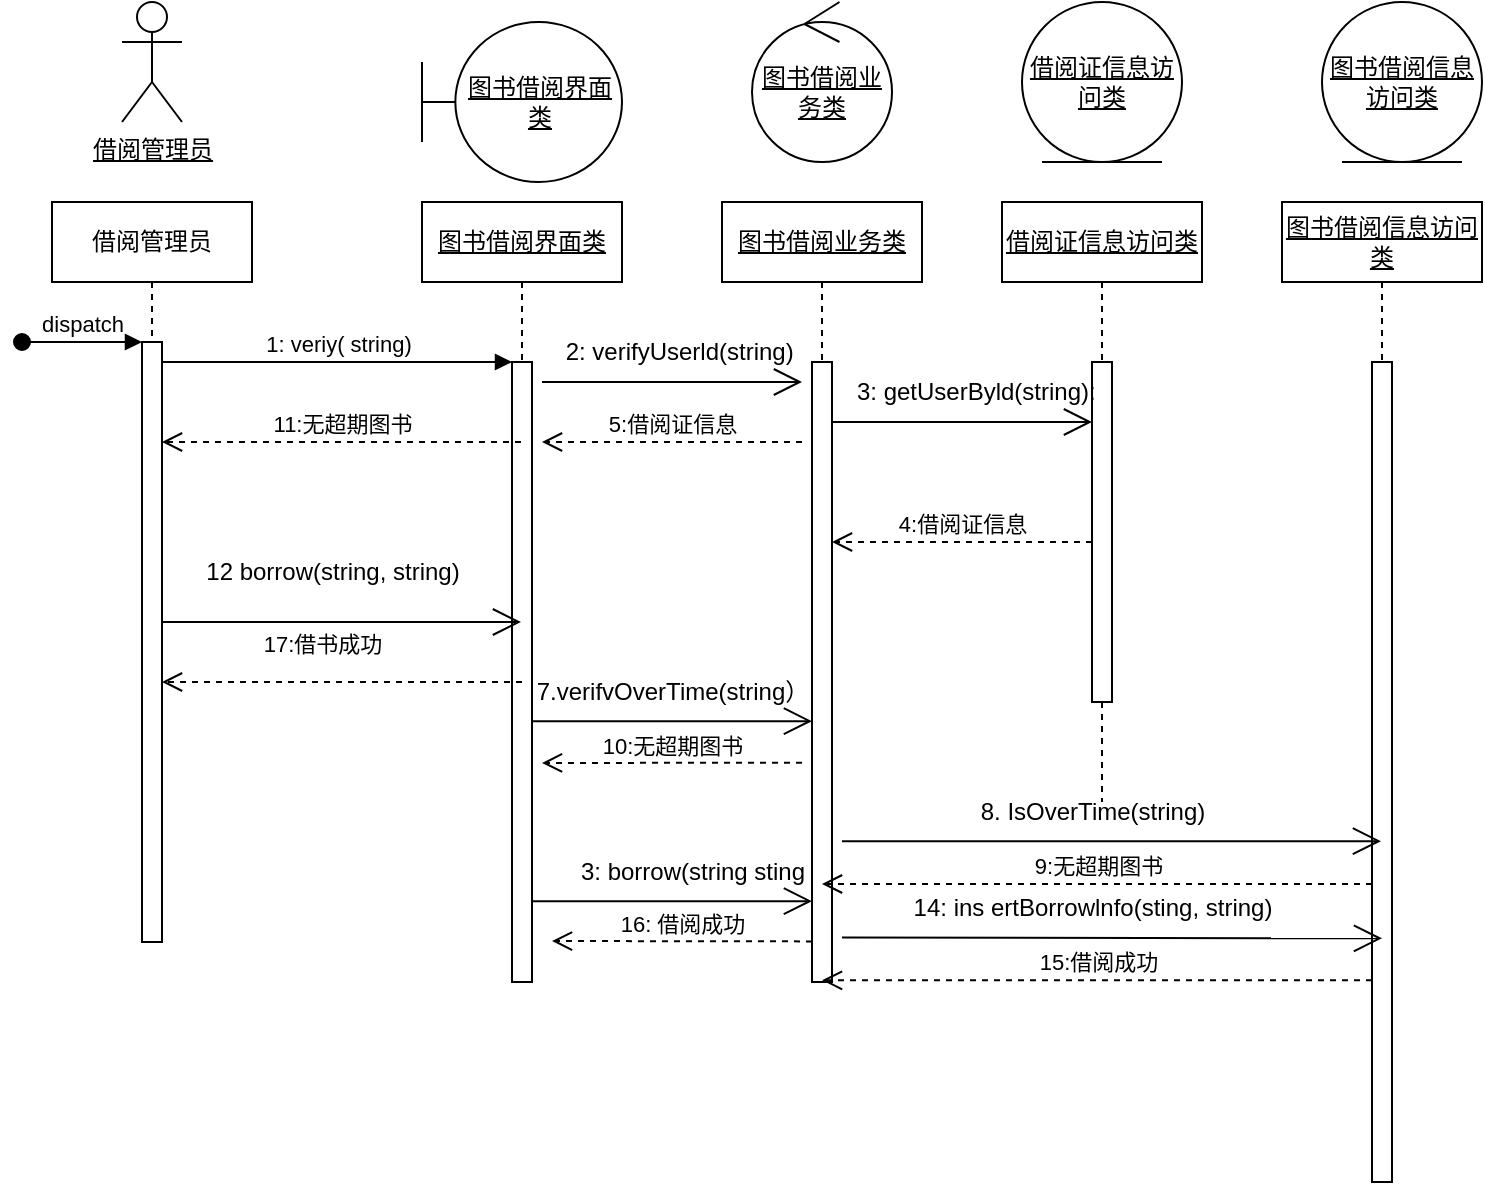 <mxfile version="21.2.1" type="github">
  <diagram name="Page-1" id="2YBvvXClWsGukQMizWep">
    <mxGraphModel dx="1235" dy="1794" grid="1" gridSize="10" guides="1" tooltips="1" connect="1" arrows="1" fold="1" page="1" pageScale="1" pageWidth="850" pageHeight="1100" math="0" shadow="0">
      <root>
        <mxCell id="0" />
        <mxCell id="1" parent="0" />
        <mxCell id="aM9ryv3xv72pqoxQDRHE-1" value="借阅管理员" style="shape=umlLifeline;perimeter=lifelinePerimeter;whiteSpace=wrap;html=1;container=0;dropTarget=0;collapsible=0;recursiveResize=0;outlineConnect=0;portConstraint=eastwest;newEdgeStyle={&quot;edgeStyle&quot;:&quot;elbowEdgeStyle&quot;,&quot;elbow&quot;:&quot;vertical&quot;,&quot;curved&quot;:0,&quot;rounded&quot;:0};" parent="1" vertex="1">
          <mxGeometry x="35" y="40" width="100" height="370" as="geometry" />
        </mxCell>
        <mxCell id="aM9ryv3xv72pqoxQDRHE-2" value="" style="html=1;points=[];perimeter=orthogonalPerimeter;outlineConnect=0;targetShapes=umlLifeline;portConstraint=eastwest;newEdgeStyle={&quot;edgeStyle&quot;:&quot;elbowEdgeStyle&quot;,&quot;elbow&quot;:&quot;vertical&quot;,&quot;curved&quot;:0,&quot;rounded&quot;:0};" parent="aM9ryv3xv72pqoxQDRHE-1" vertex="1">
          <mxGeometry x="45" y="70" width="10" height="300" as="geometry" />
        </mxCell>
        <mxCell id="aM9ryv3xv72pqoxQDRHE-3" value="dispatch" style="html=1;verticalAlign=bottom;startArrow=oval;endArrow=block;startSize=8;edgeStyle=elbowEdgeStyle;elbow=vertical;curved=0;rounded=0;" parent="aM9ryv3xv72pqoxQDRHE-1" target="aM9ryv3xv72pqoxQDRHE-2" edge="1">
          <mxGeometry relative="1" as="geometry">
            <mxPoint x="-15" y="70" as="sourcePoint" />
          </mxGeometry>
        </mxCell>
        <mxCell id="aM9ryv3xv72pqoxQDRHE-5" value="&lt;u&gt;图书借阅界面类&lt;/u&gt;" style="shape=umlLifeline;perimeter=lifelinePerimeter;whiteSpace=wrap;html=1;container=0;dropTarget=0;collapsible=0;recursiveResize=0;outlineConnect=0;portConstraint=eastwest;newEdgeStyle={&quot;edgeStyle&quot;:&quot;elbowEdgeStyle&quot;,&quot;elbow&quot;:&quot;vertical&quot;,&quot;curved&quot;:0,&quot;rounded&quot;:0};" parent="1" vertex="1">
          <mxGeometry x="220" y="40" width="100" height="390" as="geometry" />
        </mxCell>
        <mxCell id="aM9ryv3xv72pqoxQDRHE-6" value="" style="html=1;points=[];perimeter=orthogonalPerimeter;outlineConnect=0;targetShapes=umlLifeline;portConstraint=eastwest;newEdgeStyle={&quot;edgeStyle&quot;:&quot;elbowEdgeStyle&quot;,&quot;elbow&quot;:&quot;vertical&quot;,&quot;curved&quot;:0,&quot;rounded&quot;:0};" parent="aM9ryv3xv72pqoxQDRHE-5" vertex="1">
          <mxGeometry x="45" y="80" width="10" height="310" as="geometry" />
        </mxCell>
        <mxCell id="aM9ryv3xv72pqoxQDRHE-7" value="1: veriy( string)" style="html=1;verticalAlign=bottom;endArrow=block;edgeStyle=elbowEdgeStyle;elbow=vertical;curved=0;rounded=0;" parent="1" source="aM9ryv3xv72pqoxQDRHE-2" target="aM9ryv3xv72pqoxQDRHE-6" edge="1">
          <mxGeometry relative="1" as="geometry">
            <mxPoint x="195" y="130" as="sourcePoint" />
            <Array as="points">
              <mxPoint x="180" y="120" />
            </Array>
          </mxGeometry>
        </mxCell>
        <mxCell id="6Cf08b0dKJRmfkbG8Xst-1" value="&lt;u&gt;图书借阅业务类&lt;/u&gt;" style="shape=umlLifeline;perimeter=lifelinePerimeter;whiteSpace=wrap;html=1;container=0;dropTarget=0;collapsible=0;recursiveResize=0;outlineConnect=0;portConstraint=eastwest;newEdgeStyle={&quot;edgeStyle&quot;:&quot;elbowEdgeStyle&quot;,&quot;elbow&quot;:&quot;vertical&quot;,&quot;curved&quot;:0,&quot;rounded&quot;:0};" vertex="1" parent="1">
          <mxGeometry x="370" y="40" width="100" height="390" as="geometry" />
        </mxCell>
        <mxCell id="6Cf08b0dKJRmfkbG8Xst-2" value="" style="html=1;points=[];perimeter=orthogonalPerimeter;outlineConnect=0;targetShapes=umlLifeline;portConstraint=eastwest;newEdgeStyle={&quot;edgeStyle&quot;:&quot;elbowEdgeStyle&quot;,&quot;elbow&quot;:&quot;vertical&quot;,&quot;curved&quot;:0,&quot;rounded&quot;:0};" vertex="1" parent="6Cf08b0dKJRmfkbG8Xst-1">
          <mxGeometry x="45" y="80" width="10" height="310" as="geometry" />
        </mxCell>
        <mxCell id="6Cf08b0dKJRmfkbG8Xst-3" value="&lt;u&gt;借阅证信息访问类&lt;/u&gt;" style="shape=umlLifeline;perimeter=lifelinePerimeter;whiteSpace=wrap;html=1;container=0;dropTarget=0;collapsible=0;recursiveResize=0;outlineConnect=0;portConstraint=eastwest;newEdgeStyle={&quot;edgeStyle&quot;:&quot;elbowEdgeStyle&quot;,&quot;elbow&quot;:&quot;vertical&quot;,&quot;curved&quot;:0,&quot;rounded&quot;:0};" vertex="1" parent="1">
          <mxGeometry x="510" y="40" width="100" height="300" as="geometry" />
        </mxCell>
        <mxCell id="6Cf08b0dKJRmfkbG8Xst-4" value="" style="html=1;points=[];perimeter=orthogonalPerimeter;outlineConnect=0;targetShapes=umlLifeline;portConstraint=eastwest;newEdgeStyle={&quot;edgeStyle&quot;:&quot;elbowEdgeStyle&quot;,&quot;elbow&quot;:&quot;vertical&quot;,&quot;curved&quot;:0,&quot;rounded&quot;:0};" vertex="1" parent="6Cf08b0dKJRmfkbG8Xst-3">
          <mxGeometry x="45" y="80" width="10" height="170" as="geometry" />
        </mxCell>
        <mxCell id="6Cf08b0dKJRmfkbG8Xst-5" value="&lt;u&gt;图书借阅信息访问类&lt;/u&gt;" style="shape=umlLifeline;perimeter=lifelinePerimeter;whiteSpace=wrap;html=1;container=0;dropTarget=0;collapsible=0;recursiveResize=0;outlineConnect=0;portConstraint=eastwest;newEdgeStyle={&quot;edgeStyle&quot;:&quot;elbowEdgeStyle&quot;,&quot;elbow&quot;:&quot;vertical&quot;,&quot;curved&quot;:0,&quot;rounded&quot;:0};" vertex="1" parent="1">
          <mxGeometry x="650" y="40" width="100" height="490" as="geometry" />
        </mxCell>
        <mxCell id="6Cf08b0dKJRmfkbG8Xst-6" value="" style="html=1;points=[];perimeter=orthogonalPerimeter;outlineConnect=0;targetShapes=umlLifeline;portConstraint=eastwest;newEdgeStyle={&quot;edgeStyle&quot;:&quot;elbowEdgeStyle&quot;,&quot;elbow&quot;:&quot;vertical&quot;,&quot;curved&quot;:0,&quot;rounded&quot;:0};" vertex="1" parent="6Cf08b0dKJRmfkbG8Xst-5">
          <mxGeometry x="45" y="80" width="10" height="410" as="geometry" />
        </mxCell>
        <mxCell id="6Cf08b0dKJRmfkbG8Xst-9" value="" style="endArrow=open;endFill=1;endSize=12;html=1;rounded=0;" edge="1" parent="1">
          <mxGeometry width="160" relative="1" as="geometry">
            <mxPoint x="280" y="130" as="sourcePoint" />
            <mxPoint x="410" y="130" as="targetPoint" />
          </mxGeometry>
        </mxCell>
        <mxCell id="6Cf08b0dKJRmfkbG8Xst-24" value="&lt;u&gt;图书借阅界面类&lt;/u&gt;" style="shape=umlBoundary;whiteSpace=wrap;html=1;" vertex="1" parent="1">
          <mxGeometry x="220" y="-50" width="100" height="80" as="geometry" />
        </mxCell>
        <mxCell id="6Cf08b0dKJRmfkbG8Xst-25" value="&lt;u&gt;图书借阅业务类&lt;/u&gt;" style="ellipse;shape=umlControl;whiteSpace=wrap;html=1;" vertex="1" parent="1">
          <mxGeometry x="385" y="-60" width="70" height="80" as="geometry" />
        </mxCell>
        <mxCell id="6Cf08b0dKJRmfkbG8Xst-26" value="&lt;u&gt;借阅证信息访问类&lt;/u&gt;" style="ellipse;shape=umlEntity;whiteSpace=wrap;html=1;" vertex="1" parent="1">
          <mxGeometry x="520" y="-60" width="80" height="80" as="geometry" />
        </mxCell>
        <mxCell id="6Cf08b0dKJRmfkbG8Xst-27" value="&lt;u&gt;图书借阅信息访问类&lt;/u&gt;" style="ellipse;shape=umlEntity;whiteSpace=wrap;html=1;" vertex="1" parent="1">
          <mxGeometry x="670" y="-60" width="80" height="80" as="geometry" />
        </mxCell>
        <mxCell id="6Cf08b0dKJRmfkbG8Xst-28" value="5:借阅证信息" style="html=1;verticalAlign=bottom;endArrow=open;dashed=1;endSize=8;edgeStyle=elbowEdgeStyle;elbow=vertical;curved=0;rounded=0;" edge="1" parent="1">
          <mxGeometry relative="1" as="geometry">
            <mxPoint x="410" y="160" as="sourcePoint" />
            <mxPoint x="280" y="160.09" as="targetPoint" />
          </mxGeometry>
        </mxCell>
        <mxCell id="6Cf08b0dKJRmfkbG8Xst-29" value="4:借阅证信息" style="html=1;verticalAlign=bottom;endArrow=open;dashed=1;endSize=8;edgeStyle=elbowEdgeStyle;elbow=vertical;curved=0;rounded=0;" edge="1" parent="1">
          <mxGeometry relative="1" as="geometry">
            <mxPoint x="555" y="210" as="sourcePoint" />
            <mxPoint x="425" y="210.09" as="targetPoint" />
          </mxGeometry>
        </mxCell>
        <mxCell id="6Cf08b0dKJRmfkbG8Xst-30" value="&lt;u&gt;借阅管理员&lt;/u&gt;" style="shape=umlActor;verticalLabelPosition=bottom;verticalAlign=top;html=1;outlineConnect=0;" vertex="1" parent="1">
          <mxGeometry x="70" y="-60" width="30" height="60" as="geometry" />
        </mxCell>
        <mxCell id="6Cf08b0dKJRmfkbG8Xst-33" value="&lt;div&gt;11:无超期图书&lt;/div&gt;" style="html=1;verticalAlign=bottom;endArrow=open;dashed=1;endSize=8;edgeStyle=elbowEdgeStyle;elbow=vertical;curved=0;rounded=0;" edge="1" parent="1" source="aM9ryv3xv72pqoxQDRHE-5" target="aM9ryv3xv72pqoxQDRHE-2">
          <mxGeometry relative="1" as="geometry">
            <mxPoint x="230" y="189.5" as="sourcePoint" />
            <mxPoint x="100" y="189.59" as="targetPoint" />
            <Array as="points">
              <mxPoint x="100" y="160" />
              <mxPoint x="260" y="190" />
            </Array>
          </mxGeometry>
        </mxCell>
        <mxCell id="6Cf08b0dKJRmfkbG8Xst-34" value="&lt;div&gt;17:借书成功&lt;/div&gt;" style="html=1;verticalAlign=bottom;endArrow=open;dashed=1;endSize=8;edgeStyle=elbowEdgeStyle;elbow=vertical;curved=0;rounded=0;" edge="1" parent="1">
          <mxGeometry x="0.111" y="-10" relative="1" as="geometry">
            <mxPoint x="270" y="280" as="sourcePoint" />
            <mxPoint x="90" y="280" as="targetPoint" />
            <Array as="points">
              <mxPoint x="260" y="280" />
            </Array>
            <mxPoint as="offset" />
          </mxGeometry>
        </mxCell>
        <mxCell id="6Cf08b0dKJRmfkbG8Xst-36" value="" style="endArrow=open;endFill=1;endSize=12;html=1;rounded=0;" edge="1" parent="1" target="aM9ryv3xv72pqoxQDRHE-5">
          <mxGeometry width="160" relative="1" as="geometry">
            <mxPoint x="90" y="250" as="sourcePoint" />
            <mxPoint x="220" y="250" as="targetPoint" />
          </mxGeometry>
        </mxCell>
        <mxCell id="6Cf08b0dKJRmfkbG8Xst-37" value="12 borrow(string, string)" style="text;html=1;align=center;verticalAlign=middle;resizable=0;points=[];autosize=1;strokeColor=none;fillColor=none;" vertex="1" parent="1">
          <mxGeometry x="100" y="210" width="150" height="30" as="geometry" />
        </mxCell>
        <mxCell id="6Cf08b0dKJRmfkbG8Xst-38" value="" style="endArrow=open;endFill=1;endSize=12;html=1;rounded=0;" edge="1" parent="1">
          <mxGeometry width="160" relative="1" as="geometry">
            <mxPoint x="275" y="299.58" as="sourcePoint" />
            <mxPoint x="415" y="299.58" as="targetPoint" />
          </mxGeometry>
        </mxCell>
        <mxCell id="6Cf08b0dKJRmfkbG8Xst-39" value="2: verifyUserld(string)&amp;nbsp;" style="text;html=1;align=center;verticalAlign=middle;resizable=0;points=[];autosize=1;strokeColor=none;fillColor=none;" vertex="1" parent="1">
          <mxGeometry x="280" y="100" width="140" height="30" as="geometry" />
        </mxCell>
        <mxCell id="6Cf08b0dKJRmfkbG8Xst-40" value="7.verifvOverTime(string）" style="text;html=1;align=center;verticalAlign=middle;resizable=0;points=[];autosize=1;strokeColor=none;fillColor=none;" vertex="1" parent="1">
          <mxGeometry x="265" y="269.58" width="160" height="30" as="geometry" />
        </mxCell>
        <mxCell id="6Cf08b0dKJRmfkbG8Xst-41" value="10:无超期图书" style="html=1;verticalAlign=bottom;endArrow=open;dashed=1;endSize=8;edgeStyle=elbowEdgeStyle;elbow=vertical;curved=0;rounded=0;" edge="1" parent="1">
          <mxGeometry relative="1" as="geometry">
            <mxPoint x="410" y="320.33" as="sourcePoint" />
            <mxPoint x="280" y="320.42" as="targetPoint" />
          </mxGeometry>
        </mxCell>
        <mxCell id="6Cf08b0dKJRmfkbG8Xst-42" value="3: borrow(string sting" style="text;html=1;align=center;verticalAlign=middle;resizable=0;points=[];autosize=1;strokeColor=none;fillColor=none;" vertex="1" parent="1">
          <mxGeometry x="285" y="359.6" width="140" height="30" as="geometry" />
        </mxCell>
        <mxCell id="6Cf08b0dKJRmfkbG8Xst-45" value="" style="endArrow=open;endFill=1;endSize=12;html=1;rounded=0;" edge="1" parent="1">
          <mxGeometry width="160" relative="1" as="geometry">
            <mxPoint x="275" y="389.6" as="sourcePoint" />
            <mxPoint x="415" y="389.6" as="targetPoint" />
          </mxGeometry>
        </mxCell>
        <mxCell id="6Cf08b0dKJRmfkbG8Xst-46" value="16: 借阅成功" style="html=1;verticalAlign=bottom;endArrow=open;dashed=1;endSize=8;edgeStyle=elbowEdgeStyle;elbow=vertical;curved=0;rounded=0;" edge="1" parent="1">
          <mxGeometry relative="1" as="geometry">
            <mxPoint x="415" y="409.7" as="sourcePoint" />
            <mxPoint x="285" y="409.79" as="targetPoint" />
          </mxGeometry>
        </mxCell>
        <mxCell id="6Cf08b0dKJRmfkbG8Xst-50" value="" style="endArrow=open;endFill=1;endSize=12;html=1;rounded=0;" edge="1" parent="1">
          <mxGeometry width="160" relative="1" as="geometry">
            <mxPoint x="425" y="150" as="sourcePoint" />
            <mxPoint x="555" y="150" as="targetPoint" />
          </mxGeometry>
        </mxCell>
        <mxCell id="6Cf08b0dKJRmfkbG8Xst-51" value="&amp;nbsp;3: getUserByld(string):" style="text;html=1;align=center;verticalAlign=middle;resizable=0;points=[];autosize=1;strokeColor=none;fillColor=none;" vertex="1" parent="1">
          <mxGeometry x="420" y="120" width="150" height="30" as="geometry" />
        </mxCell>
        <mxCell id="6Cf08b0dKJRmfkbG8Xst-52" value="8. IsOverTime(string)" style="text;html=1;align=center;verticalAlign=middle;resizable=0;points=[];autosize=1;strokeColor=none;fillColor=none;" vertex="1" parent="1">
          <mxGeometry x="485" y="329.6" width="140" height="30" as="geometry" />
        </mxCell>
        <mxCell id="6Cf08b0dKJRmfkbG8Xst-54" value="" style="endArrow=open;endFill=1;endSize=12;html=1;rounded=0;" edge="1" parent="1" target="6Cf08b0dKJRmfkbG8Xst-5">
          <mxGeometry width="160" relative="1" as="geometry">
            <mxPoint x="430" y="359.6" as="sourcePoint" />
            <mxPoint x="560" y="359.6" as="targetPoint" />
          </mxGeometry>
        </mxCell>
        <mxCell id="6Cf08b0dKJRmfkbG8Xst-55" value="&lt;div&gt;&lt;span style=&quot;font-size: 11px;&quot;&gt;9:无超期图书&lt;/span&gt;&lt;/div&gt;" style="html=1;verticalAlign=bottom;endArrow=open;dashed=1;endSize=8;edgeStyle=elbowEdgeStyle;elbow=vertical;curved=0;rounded=0;" edge="1" parent="1" source="6Cf08b0dKJRmfkbG8Xst-6" target="6Cf08b0dKJRmfkbG8Xst-1">
          <mxGeometry relative="1" as="geometry">
            <mxPoint x="610" y="380.33" as="sourcePoint" />
            <mxPoint x="480" y="380.42" as="targetPoint" />
            <Array as="points">
              <mxPoint x="690" y="381" />
            </Array>
          </mxGeometry>
        </mxCell>
        <mxCell id="6Cf08b0dKJRmfkbG8Xst-56" value="14: ins ertBorrowlnfo(sting, string)" style="text;html=1;align=center;verticalAlign=middle;resizable=0;points=[];autosize=1;strokeColor=none;fillColor=none;" vertex="1" parent="1">
          <mxGeometry x="455" y="377.77" width="200" height="30" as="geometry" />
        </mxCell>
        <mxCell id="6Cf08b0dKJRmfkbG8Xst-57" value="" style="endArrow=open;endFill=1;endSize=12;html=1;rounded=0;" edge="1" parent="1">
          <mxGeometry width="160" relative="1" as="geometry">
            <mxPoint x="430" y="407.77" as="sourcePoint" />
            <mxPoint x="700" y="408.17" as="targetPoint" />
          </mxGeometry>
        </mxCell>
        <mxCell id="6Cf08b0dKJRmfkbG8Xst-58" value="15:借阅成功" style="html=1;verticalAlign=bottom;endArrow=open;dashed=1;endSize=8;edgeStyle=elbowEdgeStyle;elbow=vertical;curved=0;rounded=0;" edge="1" parent="1">
          <mxGeometry relative="1" as="geometry">
            <mxPoint x="695" y="429.17" as="sourcePoint" />
            <mxPoint x="420" y="429.17" as="targetPoint" />
            <Array as="points">
              <mxPoint x="690" y="429.17" />
            </Array>
          </mxGeometry>
        </mxCell>
      </root>
    </mxGraphModel>
  </diagram>
</mxfile>

